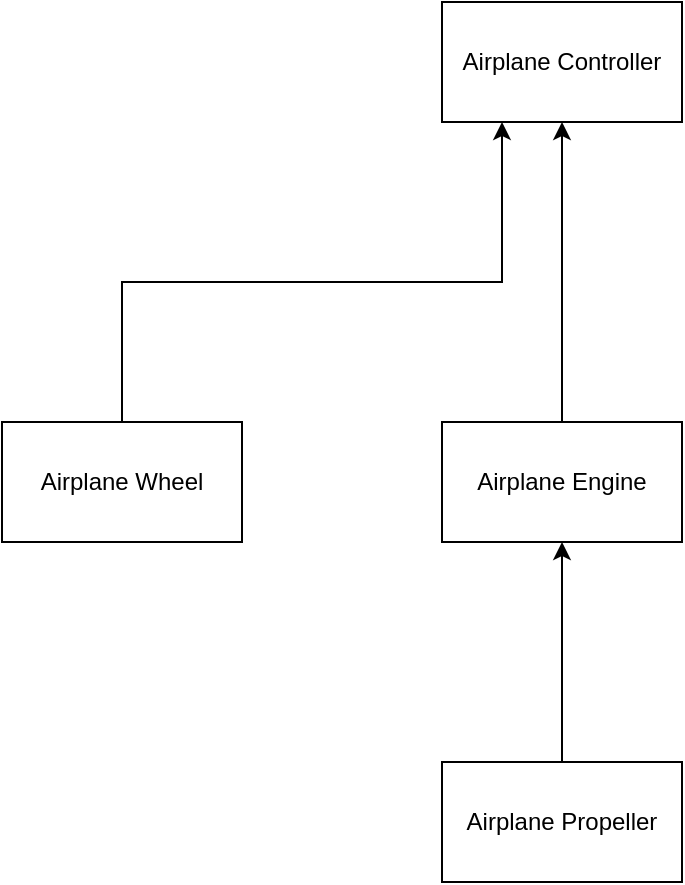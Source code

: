<mxfile version="17.4.5" type="github">
  <diagram id="8GUxv8y8vLQ_6xpffSTa" name="Page-1">
    <mxGraphModel dx="868" dy="482" grid="1" gridSize="10" guides="1" tooltips="1" connect="1" arrows="1" fold="1" page="1" pageScale="1" pageWidth="850" pageHeight="1100" math="0" shadow="0">
      <root>
        <mxCell id="0" />
        <mxCell id="1" parent="0" />
        <mxCell id="Zygq7YKWgDEY5hY0uwO1-1" value="Airplane Controller" style="rounded=0;whiteSpace=wrap;html=1;" parent="1" vertex="1">
          <mxGeometry x="350" y="130" width="120" height="60" as="geometry" />
        </mxCell>
        <mxCell id="Zygq7YKWgDEY5hY0uwO1-5" style="edgeStyle=orthogonalEdgeStyle;rounded=0;orthogonalLoop=1;jettySize=auto;html=1;entryX=0.5;entryY=1;entryDx=0;entryDy=0;" parent="1" source="Zygq7YKWgDEY5hY0uwO1-2" target="Zygq7YKWgDEY5hY0uwO1-1" edge="1">
          <mxGeometry relative="1" as="geometry" />
        </mxCell>
        <mxCell id="Zygq7YKWgDEY5hY0uwO1-2" value="Airplane Engine" style="rounded=0;whiteSpace=wrap;html=1;" parent="1" vertex="1">
          <mxGeometry x="350" y="340" width="120" height="60" as="geometry" />
        </mxCell>
        <mxCell id="Zygq7YKWgDEY5hY0uwO1-4" style="edgeStyle=orthogonalEdgeStyle;rounded=0;orthogonalLoop=1;jettySize=auto;html=1;entryX=0.25;entryY=1;entryDx=0;entryDy=0;" parent="1" source="Zygq7YKWgDEY5hY0uwO1-3" target="Zygq7YKWgDEY5hY0uwO1-1" edge="1">
          <mxGeometry relative="1" as="geometry">
            <Array as="points">
              <mxPoint x="190" y="270" />
              <mxPoint x="380" y="270" />
            </Array>
          </mxGeometry>
        </mxCell>
        <mxCell id="Zygq7YKWgDEY5hY0uwO1-3" value="Airplane Wheel" style="rounded=0;whiteSpace=wrap;html=1;" parent="1" vertex="1">
          <mxGeometry x="130" y="340" width="120" height="60" as="geometry" />
        </mxCell>
        <mxCell id="GRA23PQIREiUrGL8w3w1-2" style="edgeStyle=orthogonalEdgeStyle;rounded=0;orthogonalLoop=1;jettySize=auto;html=1;entryX=0.5;entryY=1;entryDx=0;entryDy=0;" edge="1" parent="1" source="GRA23PQIREiUrGL8w3w1-1" target="Zygq7YKWgDEY5hY0uwO1-2">
          <mxGeometry relative="1" as="geometry" />
        </mxCell>
        <mxCell id="GRA23PQIREiUrGL8w3w1-1" value="Airplane Propeller" style="rounded=0;whiteSpace=wrap;html=1;" vertex="1" parent="1">
          <mxGeometry x="350" y="510" width="120" height="60" as="geometry" />
        </mxCell>
      </root>
    </mxGraphModel>
  </diagram>
</mxfile>
